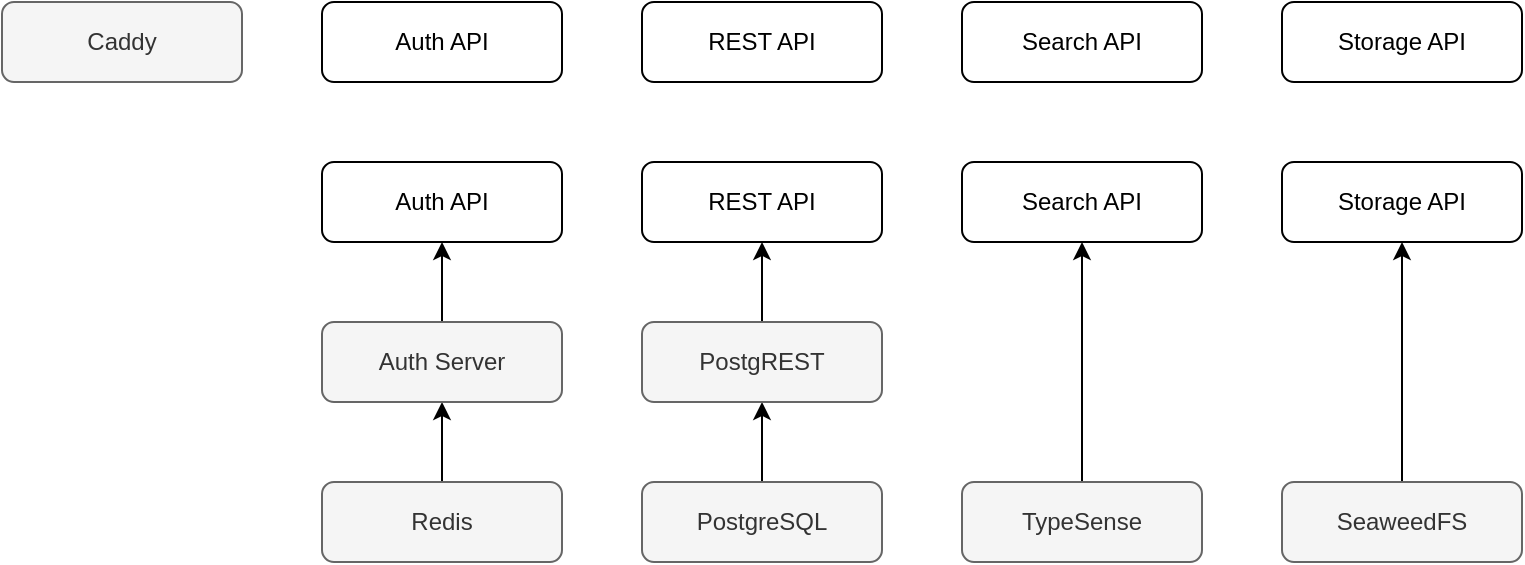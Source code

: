 <mxfile version="20.5.1" type="github">
  <diagram id="alioKIWW-ntm_tTrTaUi" name="Page-1">
    <mxGraphModel dx="1226" dy="481" grid="1" gridSize="10" guides="1" tooltips="1" connect="1" arrows="1" fold="1" page="0" pageScale="1" pageWidth="850" pageHeight="1100" math="0" shadow="0">
      <root>
        <mxCell id="0" />
        <mxCell id="1" parent="0" />
        <mxCell id="NKJN_YEbcXlvaFziTQ4O-7" style="edgeStyle=orthogonalEdgeStyle;rounded=0;orthogonalLoop=1;jettySize=auto;html=1;exitX=0.5;exitY=0;exitDx=0;exitDy=0;entryX=0.5;entryY=1;entryDx=0;entryDy=0;" edge="1" parent="1" source="NKJN_YEbcXlvaFziTQ4O-1" target="NKJN_YEbcXlvaFziTQ4O-5">
          <mxGeometry relative="1" as="geometry" />
        </mxCell>
        <mxCell id="NKJN_YEbcXlvaFziTQ4O-1" value="PostgreSQL" style="rounded=1;whiteSpace=wrap;html=1;fillColor=#f5f5f5;fontColor=#333333;strokeColor=#666666;" vertex="1" parent="1">
          <mxGeometry x="120" y="320" width="120" height="40" as="geometry" />
        </mxCell>
        <mxCell id="NKJN_YEbcXlvaFziTQ4O-10" style="edgeStyle=orthogonalEdgeStyle;rounded=0;orthogonalLoop=1;jettySize=auto;html=1;exitX=0.5;exitY=0;exitDx=0;exitDy=0;entryX=0.5;entryY=1;entryDx=0;entryDy=0;" edge="1" parent="1" source="NKJN_YEbcXlvaFziTQ4O-2" target="NKJN_YEbcXlvaFziTQ4O-4">
          <mxGeometry relative="1" as="geometry" />
        </mxCell>
        <mxCell id="NKJN_YEbcXlvaFziTQ4O-2" value="TypeSense" style="rounded=1;whiteSpace=wrap;html=1;fillColor=#f5f5f5;fontColor=#333333;strokeColor=#666666;" vertex="1" parent="1">
          <mxGeometry x="280" y="320" width="120" height="40" as="geometry" />
        </mxCell>
        <mxCell id="NKJN_YEbcXlvaFziTQ4O-18" style="edgeStyle=orthogonalEdgeStyle;rounded=0;orthogonalLoop=1;jettySize=auto;html=1;exitX=0.5;exitY=0;exitDx=0;exitDy=0;entryX=0.5;entryY=1;entryDx=0;entryDy=0;" edge="1" parent="1" source="NKJN_YEbcXlvaFziTQ4O-3" target="NKJN_YEbcXlvaFziTQ4O-13">
          <mxGeometry relative="1" as="geometry" />
        </mxCell>
        <mxCell id="NKJN_YEbcXlvaFziTQ4O-3" value="Redis" style="rounded=1;whiteSpace=wrap;html=1;fillColor=#f5f5f5;fontColor=#333333;strokeColor=#666666;" vertex="1" parent="1">
          <mxGeometry x="-40" y="320" width="120" height="40" as="geometry" />
        </mxCell>
        <mxCell id="NKJN_YEbcXlvaFziTQ4O-4" value="Search API" style="rounded=1;whiteSpace=wrap;html=1;" vertex="1" parent="1">
          <mxGeometry x="280" y="160" width="120" height="40" as="geometry" />
        </mxCell>
        <mxCell id="NKJN_YEbcXlvaFziTQ4O-8" style="edgeStyle=orthogonalEdgeStyle;rounded=0;orthogonalLoop=1;jettySize=auto;html=1;exitX=0.5;exitY=0;exitDx=0;exitDy=0;entryX=0.5;entryY=1;entryDx=0;entryDy=0;" edge="1" parent="1" source="NKJN_YEbcXlvaFziTQ4O-5" target="NKJN_YEbcXlvaFziTQ4O-6">
          <mxGeometry relative="1" as="geometry" />
        </mxCell>
        <mxCell id="NKJN_YEbcXlvaFziTQ4O-5" value="PostgREST" style="rounded=1;whiteSpace=wrap;html=1;fillColor=#f5f5f5;fontColor=#333333;strokeColor=#666666;" vertex="1" parent="1">
          <mxGeometry x="120" y="240" width="120" height="40" as="geometry" />
        </mxCell>
        <mxCell id="NKJN_YEbcXlvaFziTQ4O-6" value="REST API" style="rounded=1;whiteSpace=wrap;html=1;" vertex="1" parent="1">
          <mxGeometry x="120" y="160" width="120" height="40" as="geometry" />
        </mxCell>
        <mxCell id="NKJN_YEbcXlvaFziTQ4O-16" style="edgeStyle=orthogonalEdgeStyle;rounded=0;orthogonalLoop=1;jettySize=auto;html=1;exitX=0.5;exitY=0;exitDx=0;exitDy=0;entryX=0.5;entryY=1;entryDx=0;entryDy=0;" edge="1" parent="1" source="NKJN_YEbcXlvaFziTQ4O-11" target="NKJN_YEbcXlvaFziTQ4O-12">
          <mxGeometry relative="1" as="geometry" />
        </mxCell>
        <mxCell id="NKJN_YEbcXlvaFziTQ4O-11" value="SeaweedFS" style="rounded=1;whiteSpace=wrap;html=1;fillColor=#f5f5f5;fontColor=#333333;strokeColor=#666666;" vertex="1" parent="1">
          <mxGeometry x="440" y="320" width="120" height="40" as="geometry" />
        </mxCell>
        <mxCell id="NKJN_YEbcXlvaFziTQ4O-12" value="Storage API" style="rounded=1;whiteSpace=wrap;html=1;" vertex="1" parent="1">
          <mxGeometry x="440" y="160" width="120" height="40" as="geometry" />
        </mxCell>
        <mxCell id="NKJN_YEbcXlvaFziTQ4O-15" style="edgeStyle=orthogonalEdgeStyle;rounded=0;orthogonalLoop=1;jettySize=auto;html=1;exitX=0.5;exitY=0;exitDx=0;exitDy=0;entryX=0.5;entryY=1;entryDx=0;entryDy=0;" edge="1" parent="1" source="NKJN_YEbcXlvaFziTQ4O-13" target="NKJN_YEbcXlvaFziTQ4O-14">
          <mxGeometry relative="1" as="geometry" />
        </mxCell>
        <mxCell id="NKJN_YEbcXlvaFziTQ4O-13" value="Auth Server" style="rounded=1;whiteSpace=wrap;html=1;fillColor=#f5f5f5;fontColor=#333333;strokeColor=#666666;" vertex="1" parent="1">
          <mxGeometry x="-40" y="240" width="120" height="40" as="geometry" />
        </mxCell>
        <mxCell id="NKJN_YEbcXlvaFziTQ4O-14" value="Auth API" style="rounded=1;whiteSpace=wrap;html=1;" vertex="1" parent="1">
          <mxGeometry x="-40" y="160" width="120" height="40" as="geometry" />
        </mxCell>
        <mxCell id="NKJN_YEbcXlvaFziTQ4O-19" value="Caddy" style="rounded=1;whiteSpace=wrap;html=1;fillColor=#f5f5f5;fontColor=#333333;strokeColor=#666666;" vertex="1" parent="1">
          <mxGeometry x="-200" y="80" width="120" height="40" as="geometry" />
        </mxCell>
        <mxCell id="NKJN_YEbcXlvaFziTQ4O-20" value="Auth API" style="rounded=1;whiteSpace=wrap;html=1;" vertex="1" parent="1">
          <mxGeometry x="-40" y="80" width="120" height="40" as="geometry" />
        </mxCell>
        <mxCell id="NKJN_YEbcXlvaFziTQ4O-21" value="REST API" style="rounded=1;whiteSpace=wrap;html=1;" vertex="1" parent="1">
          <mxGeometry x="120" y="80" width="120" height="40" as="geometry" />
        </mxCell>
        <mxCell id="NKJN_YEbcXlvaFziTQ4O-22" value="Search API" style="rounded=1;whiteSpace=wrap;html=1;" vertex="1" parent="1">
          <mxGeometry x="280" y="80" width="120" height="40" as="geometry" />
        </mxCell>
        <mxCell id="NKJN_YEbcXlvaFziTQ4O-23" value="Storage API" style="rounded=1;whiteSpace=wrap;html=1;" vertex="1" parent="1">
          <mxGeometry x="440" y="80" width="120" height="40" as="geometry" />
        </mxCell>
      </root>
    </mxGraphModel>
  </diagram>
</mxfile>
